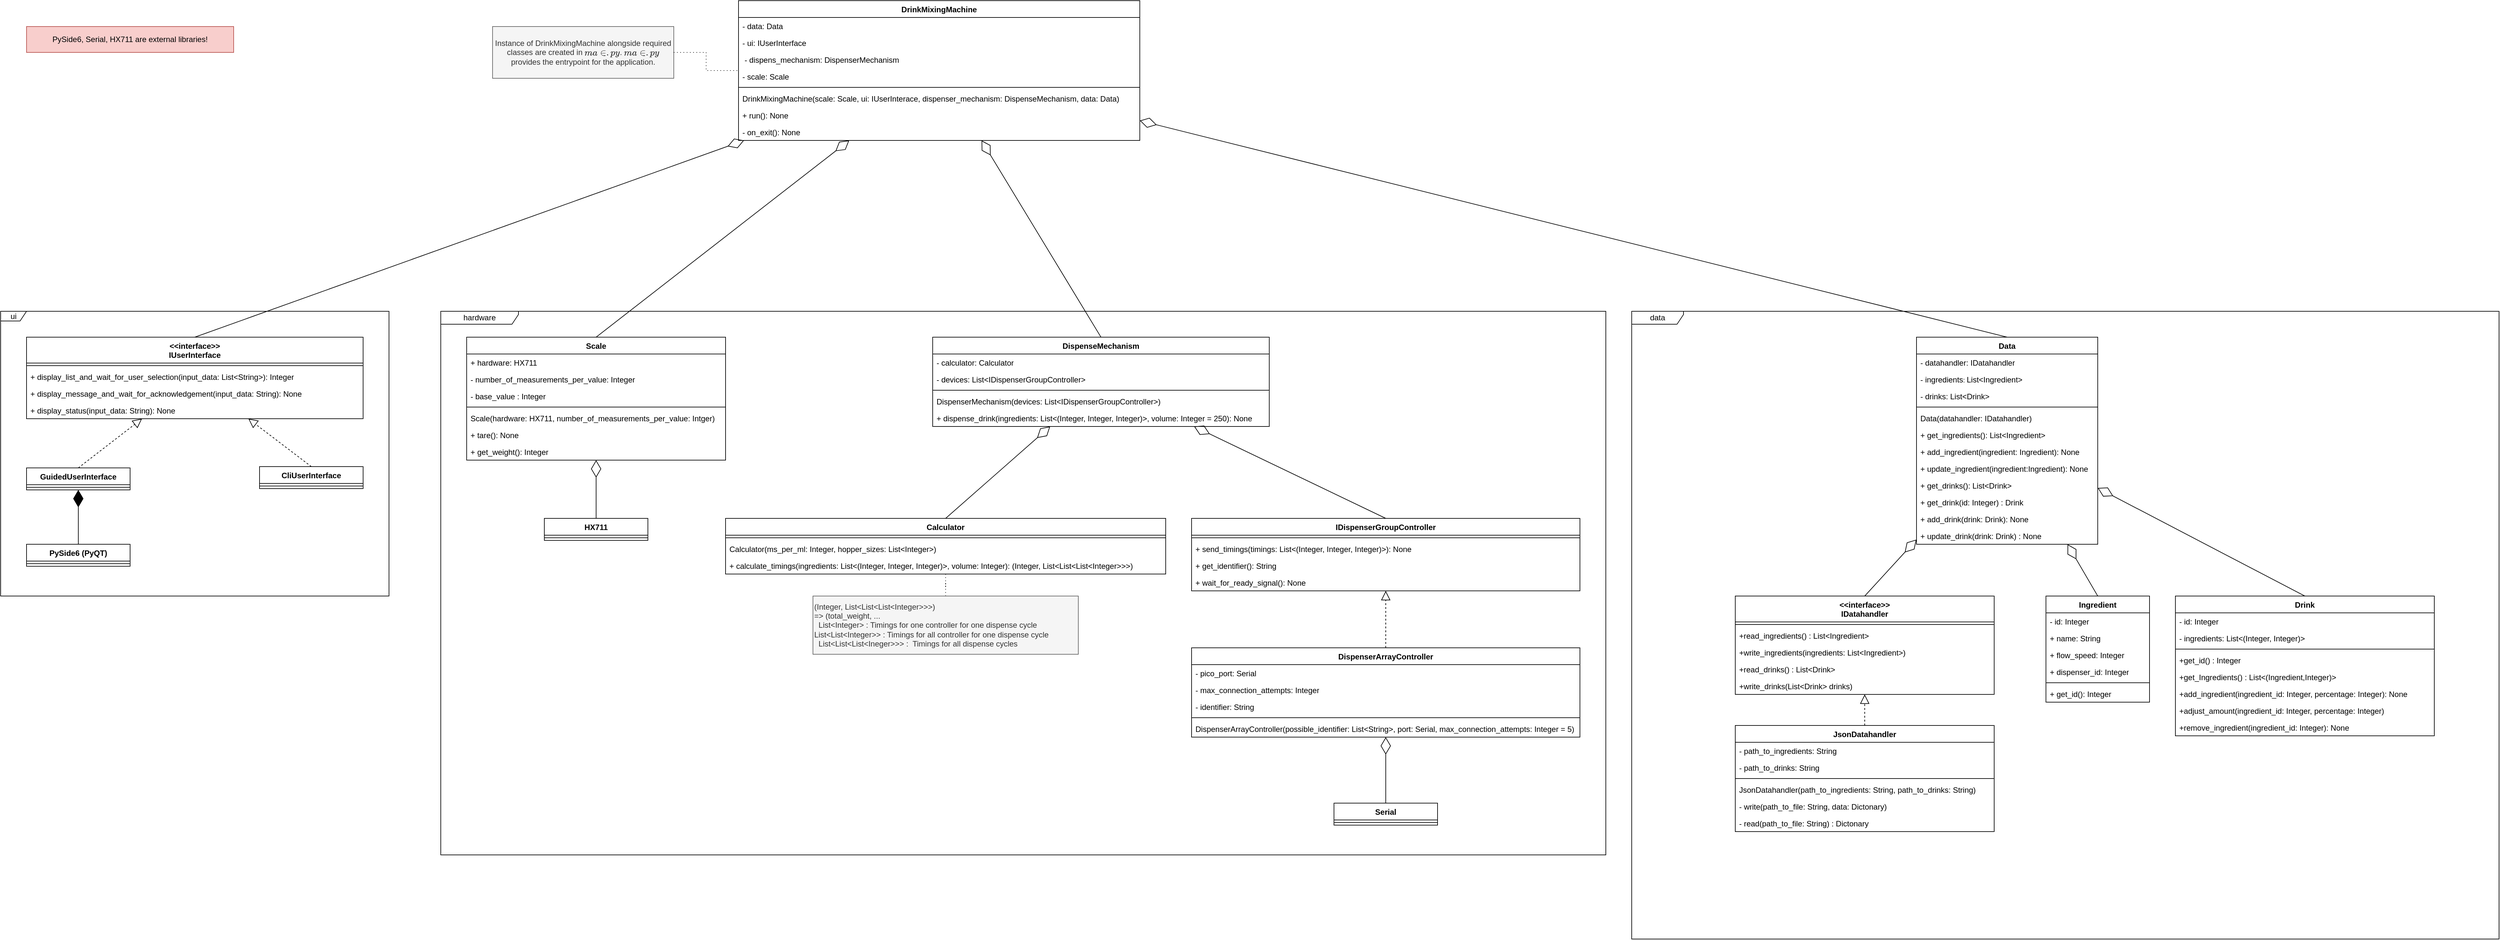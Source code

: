 <mxfile version="23.1.5" type="device">
  <diagram name="Concept" id="t8XmVKZBclbHvnzEtXlu">
    <mxGraphModel dx="1317" dy="960" grid="1" gridSize="10" guides="1" tooltips="1" connect="1" arrows="1" fold="1" page="1" pageScale="1" pageWidth="4681" pageHeight="3300" background="#ffffff" math="0" shadow="0">
      <root>
        <mxCell id="0" />
        <mxCell id="1" parent="0" />
        <mxCell id="hABlcHT1p_SDW40H9iTD-1" value="DrinkMixingMachine" style="swimlane;fontStyle=1;align=center;verticalAlign=top;childLayout=stackLayout;horizontal=1;startSize=26;horizontalStack=0;resizeParent=1;resizeParentMax=0;resizeLast=0;collapsible=1;marginBottom=0;whiteSpace=wrap;html=1;" parent="1" vertex="1">
          <mxGeometry x="1180" y="40" width="620" height="216" as="geometry" />
        </mxCell>
        <mxCell id="hABlcHT1p_SDW40H9iTD-17" value="- data: Data" style="text;strokeColor=none;fillColor=none;align=left;verticalAlign=top;spacingLeft=4;spacingRight=4;overflow=hidden;rotatable=0;points=[[0,0.5],[1,0.5]];portConstraint=eastwest;whiteSpace=wrap;html=1;" parent="hABlcHT1p_SDW40H9iTD-1" vertex="1">
          <mxGeometry y="26" width="620" height="26" as="geometry" />
        </mxCell>
        <mxCell id="hABlcHT1p_SDW40H9iTD-19" value="- ui: IUserInterface" style="text;strokeColor=none;fillColor=none;align=left;verticalAlign=top;spacingLeft=4;spacingRight=4;overflow=hidden;rotatable=0;points=[[0,0.5],[1,0.5]];portConstraint=eastwest;whiteSpace=wrap;html=1;" parent="hABlcHT1p_SDW40H9iTD-1" vertex="1">
          <mxGeometry y="52" width="620" height="26" as="geometry" />
        </mxCell>
        <mxCell id="hABlcHT1p_SDW40H9iTD-18" value="&amp;nbsp;- dispens_mechanism: DispenserMechanism" style="text;strokeColor=none;fillColor=none;align=left;verticalAlign=top;spacingLeft=4;spacingRight=4;overflow=hidden;rotatable=0;points=[[0,0.5],[1,0.5]];portConstraint=eastwest;whiteSpace=wrap;html=1;" parent="hABlcHT1p_SDW40H9iTD-1" vertex="1">
          <mxGeometry y="78" width="620" height="26" as="geometry" />
        </mxCell>
        <mxCell id="hABlcHT1p_SDW40H9iTD-20" value="- scale: Scale" style="text;strokeColor=none;fillColor=none;align=left;verticalAlign=top;spacingLeft=4;spacingRight=4;overflow=hidden;rotatable=0;points=[[0,0.5],[1,0.5]];portConstraint=eastwest;whiteSpace=wrap;html=1;" parent="hABlcHT1p_SDW40H9iTD-1" vertex="1">
          <mxGeometry y="104" width="620" height="26" as="geometry" />
        </mxCell>
        <mxCell id="hABlcHT1p_SDW40H9iTD-3" value="" style="line;strokeWidth=1;fillColor=none;align=left;verticalAlign=middle;spacingTop=-1;spacingLeft=3;spacingRight=3;rotatable=0;labelPosition=right;points=[];portConstraint=eastwest;strokeColor=inherit;" parent="hABlcHT1p_SDW40H9iTD-1" vertex="1">
          <mxGeometry y="130" width="620" height="8" as="geometry" />
        </mxCell>
        <mxCell id="hABlcHT1p_SDW40H9iTD-4" value="DrinkMixingMachine(scale: Scale, ui: IUserInterace, dispenser_mechanism: DispenseMechanism, data: Data)" style="text;strokeColor=none;fillColor=none;align=left;verticalAlign=top;spacingLeft=4;spacingRight=4;overflow=hidden;rotatable=0;points=[[0,0.5],[1,0.5]];portConstraint=eastwest;whiteSpace=wrap;html=1;" parent="hABlcHT1p_SDW40H9iTD-1" vertex="1">
          <mxGeometry y="138" width="620" height="26" as="geometry" />
        </mxCell>
        <mxCell id="hABlcHT1p_SDW40H9iTD-15" value="+ run(): None" style="text;strokeColor=none;fillColor=none;align=left;verticalAlign=top;spacingLeft=4;spacingRight=4;overflow=hidden;rotatable=0;points=[[0,0.5],[1,0.5]];portConstraint=eastwest;whiteSpace=wrap;html=1;" parent="hABlcHT1p_SDW40H9iTD-1" vertex="1">
          <mxGeometry y="164" width="620" height="26" as="geometry" />
        </mxCell>
        <mxCell id="hABlcHT1p_SDW40H9iTD-16" value="- on_exit(): None" style="text;strokeColor=none;fillColor=none;align=left;verticalAlign=top;spacingLeft=4;spacingRight=4;overflow=hidden;rotatable=0;points=[[0,0.5],[1,0.5]];portConstraint=eastwest;whiteSpace=wrap;html=1;" parent="hABlcHT1p_SDW40H9iTD-1" vertex="1">
          <mxGeometry y="190" width="620" height="26" as="geometry" />
        </mxCell>
        <mxCell id="hABlcHT1p_SDW40H9iTD-22" value="ui" style="shape=umlFrame;whiteSpace=wrap;html=1;pointerEvents=0;width=40;height=15;" parent="1" vertex="1">
          <mxGeometry x="40" y="520" width="600" height="440" as="geometry" />
        </mxCell>
        <mxCell id="hABlcHT1p_SDW40H9iTD-24" value="&amp;lt;&amp;lt;interface&amp;gt;&amp;gt;&lt;br&gt;IUserInterface" style="swimlane;fontStyle=1;align=center;verticalAlign=top;childLayout=stackLayout;horizontal=1;startSize=40;horizontalStack=0;resizeParent=1;resizeParentMax=0;resizeLast=0;collapsible=1;marginBottom=0;whiteSpace=wrap;html=1;" parent="1" vertex="1">
          <mxGeometry x="80" y="560" width="520" height="126" as="geometry" />
        </mxCell>
        <mxCell id="hABlcHT1p_SDW40H9iTD-26" value="" style="line;strokeWidth=1;fillColor=none;align=left;verticalAlign=middle;spacingTop=-1;spacingLeft=3;spacingRight=3;rotatable=0;labelPosition=right;points=[];portConstraint=eastwest;strokeColor=inherit;" parent="hABlcHT1p_SDW40H9iTD-24" vertex="1">
          <mxGeometry y="40" width="520" height="8" as="geometry" />
        </mxCell>
        <mxCell id="hABlcHT1p_SDW40H9iTD-27" value="+&amp;nbsp;display_list_and_wait_for_user_selection&lt;span style=&quot;background-color: initial;&quot;&gt;(input_data: List&amp;lt;String&amp;gt;): Integer&lt;/span&gt;" style="text;strokeColor=none;fillColor=none;align=left;verticalAlign=top;spacingLeft=4;spacingRight=4;overflow=hidden;rotatable=0;points=[[0,0.5],[1,0.5]];portConstraint=eastwest;whiteSpace=wrap;html=1;" parent="hABlcHT1p_SDW40H9iTD-24" vertex="1">
          <mxGeometry y="48" width="520" height="26" as="geometry" />
        </mxCell>
        <mxCell id="GpsdKEwVLTi8V6h6cyBG-1" value="+&amp;nbsp;display_message_and_wait_for_acknowledgement&lt;span style=&quot;background-color: initial;&quot;&gt;(input_data: String): None&lt;/span&gt;" style="text;strokeColor=none;fillColor=none;align=left;verticalAlign=top;spacingLeft=4;spacingRight=4;overflow=hidden;rotatable=0;points=[[0,0.5],[1,0.5]];portConstraint=eastwest;whiteSpace=wrap;html=1;" vertex="1" parent="hABlcHT1p_SDW40H9iTD-24">
          <mxGeometry y="74" width="520" height="26" as="geometry" />
        </mxCell>
        <mxCell id="GpsdKEwVLTi8V6h6cyBG-2" value="+&amp;nbsp;display_status&lt;span style=&quot;background-color: initial;&quot;&gt;(input_data: String): None&lt;/span&gt;" style="text;strokeColor=none;fillColor=none;align=left;verticalAlign=top;spacingLeft=4;spacingRight=4;overflow=hidden;rotatable=0;points=[[0,0.5],[1,0.5]];portConstraint=eastwest;whiteSpace=wrap;html=1;" vertex="1" parent="hABlcHT1p_SDW40H9iTD-24">
          <mxGeometry y="100" width="520" height="26" as="geometry" />
        </mxCell>
        <mxCell id="hABlcHT1p_SDW40H9iTD-28" value="Serial" style="swimlane;fontStyle=1;align=center;verticalAlign=top;childLayout=stackLayout;horizontal=1;startSize=26;horizontalStack=0;resizeParent=1;resizeParentMax=0;resizeLast=0;collapsible=1;marginBottom=0;whiteSpace=wrap;html=1;" parent="1" vertex="1">
          <mxGeometry x="2100" y="1280" width="160" height="34" as="geometry" />
        </mxCell>
        <mxCell id="hABlcHT1p_SDW40H9iTD-30" value="" style="line;strokeWidth=1;fillColor=none;align=left;verticalAlign=middle;spacingTop=-1;spacingLeft=3;spacingRight=3;rotatable=0;labelPosition=right;points=[];portConstraint=eastwest;strokeColor=inherit;" parent="hABlcHT1p_SDW40H9iTD-28" vertex="1">
          <mxGeometry y="26" width="160" height="8" as="geometry" />
        </mxCell>
        <mxCell id="hABlcHT1p_SDW40H9iTD-32" value="CliUserInterface" style="swimlane;fontStyle=1;align=center;verticalAlign=top;childLayout=stackLayout;horizontal=1;startSize=26;horizontalStack=0;resizeParent=1;resizeParentMax=0;resizeLast=0;collapsible=1;marginBottom=0;whiteSpace=wrap;html=1;" parent="1" vertex="1">
          <mxGeometry x="440" y="760" width="160" height="34" as="geometry">
            <mxRectangle x="700" y="680" width="60" height="30" as="alternateBounds" />
          </mxGeometry>
        </mxCell>
        <mxCell id="hABlcHT1p_SDW40H9iTD-34" value="" style="line;strokeWidth=1;fillColor=none;align=left;verticalAlign=middle;spacingTop=-1;spacingLeft=3;spacingRight=3;rotatable=0;labelPosition=right;points=[];portConstraint=eastwest;strokeColor=inherit;" parent="hABlcHT1p_SDW40H9iTD-32" vertex="1">
          <mxGeometry y="26" width="160" height="8" as="geometry" />
        </mxCell>
        <mxCell id="hABlcHT1p_SDW40H9iTD-36" value="GuidedUserInterface" style="swimlane;fontStyle=1;align=center;verticalAlign=top;childLayout=stackLayout;horizontal=1;startSize=26;horizontalStack=0;resizeParent=1;resizeParentMax=0;resizeLast=0;collapsible=1;marginBottom=0;whiteSpace=wrap;html=1;" parent="1" vertex="1">
          <mxGeometry x="80" y="762" width="160" height="34" as="geometry">
            <mxRectangle x="500" y="680" width="60" height="30" as="alternateBounds" />
          </mxGeometry>
        </mxCell>
        <mxCell id="hABlcHT1p_SDW40H9iTD-37" value="" style="line;strokeWidth=1;fillColor=none;align=left;verticalAlign=middle;spacingTop=-1;spacingLeft=3;spacingRight=3;rotatable=0;labelPosition=right;points=[];portConstraint=eastwest;strokeColor=inherit;" parent="hABlcHT1p_SDW40H9iTD-36" vertex="1">
          <mxGeometry y="26" width="160" height="8" as="geometry" />
        </mxCell>
        <mxCell id="hABlcHT1p_SDW40H9iTD-38" value="PySide6 (PyQT)" style="swimlane;fontStyle=1;align=center;verticalAlign=top;childLayout=stackLayout;horizontal=1;startSize=26;horizontalStack=0;resizeParent=1;resizeParentMax=0;resizeLast=0;collapsible=1;marginBottom=0;whiteSpace=wrap;html=1;" parent="1" vertex="1">
          <mxGeometry x="80" y="880" width="160" height="34" as="geometry">
            <mxRectangle x="500" y="760" width="60" height="30" as="alternateBounds" />
          </mxGeometry>
        </mxCell>
        <mxCell id="hABlcHT1p_SDW40H9iTD-39" value="" style="line;strokeWidth=1;fillColor=none;align=left;verticalAlign=middle;spacingTop=-1;spacingLeft=3;spacingRight=3;rotatable=0;labelPosition=right;points=[];portConstraint=eastwest;strokeColor=inherit;" parent="hABlcHT1p_SDW40H9iTD-38" vertex="1">
          <mxGeometry y="26" width="160" height="8" as="geometry" />
        </mxCell>
        <mxCell id="hABlcHT1p_SDW40H9iTD-41" value="" style="endArrow=block;dashed=1;endFill=0;endSize=12;html=1;rounded=0;exitX=0.5;exitY=0;exitDx=0;exitDy=0;" parent="1" source="hABlcHT1p_SDW40H9iTD-36" target="hABlcHT1p_SDW40H9iTD-24" edge="1">
          <mxGeometry width="160" relative="1" as="geometry">
            <mxPoint x="270" y="650" as="sourcePoint" />
            <mxPoint x="430" y="650" as="targetPoint" />
          </mxGeometry>
        </mxCell>
        <mxCell id="hABlcHT1p_SDW40H9iTD-42" value="" style="endArrow=block;dashed=1;endFill=0;endSize=12;html=1;rounded=0;exitX=0.5;exitY=0;exitDx=0;exitDy=0;" parent="1" source="hABlcHT1p_SDW40H9iTD-32" target="hABlcHT1p_SDW40H9iTD-24" edge="1">
          <mxGeometry width="160" relative="1" as="geometry">
            <mxPoint x="550" y="640" as="sourcePoint" />
            <mxPoint x="710" y="640" as="targetPoint" />
          </mxGeometry>
        </mxCell>
        <mxCell id="hABlcHT1p_SDW40H9iTD-43" value="" style="endArrow=diamondThin;endFill=1;endSize=24;html=1;rounded=0;exitX=0.5;exitY=0;exitDx=0;exitDy=0;" parent="1" source="hABlcHT1p_SDW40H9iTD-38" target="hABlcHT1p_SDW40H9iTD-36" edge="1">
          <mxGeometry width="160" relative="1" as="geometry">
            <mxPoint x="220" y="530" as="sourcePoint" />
            <mxPoint x="380" y="530" as="targetPoint" />
          </mxGeometry>
        </mxCell>
        <mxCell id="hABlcHT1p_SDW40H9iTD-44" value="hardware" style="shape=umlFrame;whiteSpace=wrap;html=1;pointerEvents=0;width=120;height=20;" parent="1" vertex="1">
          <mxGeometry x="720" y="520" width="1800" height="840" as="geometry" />
        </mxCell>
        <mxCell id="hABlcHT1p_SDW40H9iTD-45" value="Scale" style="swimlane;fontStyle=1;align=center;verticalAlign=top;childLayout=stackLayout;horizontal=1;startSize=26;horizontalStack=0;resizeParent=1;resizeParentMax=0;resizeLast=0;collapsible=1;marginBottom=0;whiteSpace=wrap;html=1;" parent="1" vertex="1">
          <mxGeometry x="760" y="560" width="400" height="190" as="geometry" />
        </mxCell>
        <mxCell id="hABlcHT1p_SDW40H9iTD-46" value="+ hardware: HX711" style="text;strokeColor=none;fillColor=none;align=left;verticalAlign=top;spacingLeft=4;spacingRight=4;overflow=hidden;rotatable=0;points=[[0,0.5],[1,0.5]];portConstraint=eastwest;whiteSpace=wrap;html=1;" parent="hABlcHT1p_SDW40H9iTD-45" vertex="1">
          <mxGeometry y="26" width="400" height="26" as="geometry" />
        </mxCell>
        <mxCell id="hABlcHT1p_SDW40H9iTD-53" value="- number_of_measurements_per_value: Integer" style="text;strokeColor=none;fillColor=none;align=left;verticalAlign=top;spacingLeft=4;spacingRight=4;overflow=hidden;rotatable=0;points=[[0,0.5],[1,0.5]];portConstraint=eastwest;whiteSpace=wrap;html=1;" parent="hABlcHT1p_SDW40H9iTD-45" vertex="1">
          <mxGeometry y="52" width="400" height="26" as="geometry" />
        </mxCell>
        <mxCell id="GpsdKEwVLTi8V6h6cyBG-3" value="- base_value : Integer" style="text;strokeColor=none;fillColor=none;align=left;verticalAlign=top;spacingLeft=4;spacingRight=4;overflow=hidden;rotatable=0;points=[[0,0.5],[1,0.5]];portConstraint=eastwest;whiteSpace=wrap;html=1;" vertex="1" parent="hABlcHT1p_SDW40H9iTD-45">
          <mxGeometry y="78" width="400" height="26" as="geometry" />
        </mxCell>
        <mxCell id="hABlcHT1p_SDW40H9iTD-47" value="" style="line;strokeWidth=1;fillColor=none;align=left;verticalAlign=middle;spacingTop=-1;spacingLeft=3;spacingRight=3;rotatable=0;labelPosition=right;points=[];portConstraint=eastwest;strokeColor=inherit;" parent="hABlcHT1p_SDW40H9iTD-45" vertex="1">
          <mxGeometry y="104" width="400" height="8" as="geometry" />
        </mxCell>
        <mxCell id="hABlcHT1p_SDW40H9iTD-48" value="Scale(hardware: HX711, number_of_measurements_per_value: Intger)" style="text;strokeColor=none;fillColor=none;align=left;verticalAlign=top;spacingLeft=4;spacingRight=4;overflow=hidden;rotatable=0;points=[[0,0.5],[1,0.5]];portConstraint=eastwest;whiteSpace=wrap;html=1;" parent="hABlcHT1p_SDW40H9iTD-45" vertex="1">
          <mxGeometry y="112" width="400" height="26" as="geometry" />
        </mxCell>
        <mxCell id="hABlcHT1p_SDW40H9iTD-54" value="+ tare(): None" style="text;strokeColor=none;fillColor=none;align=left;verticalAlign=top;spacingLeft=4;spacingRight=4;overflow=hidden;rotatable=0;points=[[0,0.5],[1,0.5]];portConstraint=eastwest;whiteSpace=wrap;html=1;" parent="hABlcHT1p_SDW40H9iTD-45" vertex="1">
          <mxGeometry y="138" width="400" height="26" as="geometry" />
        </mxCell>
        <mxCell id="hABlcHT1p_SDW40H9iTD-55" value="+ get_weight(): Integer" style="text;strokeColor=none;fillColor=none;align=left;verticalAlign=top;spacingLeft=4;spacingRight=4;overflow=hidden;rotatable=0;points=[[0,0.5],[1,0.5]];portConstraint=eastwest;whiteSpace=wrap;html=1;" parent="hABlcHT1p_SDW40H9iTD-45" vertex="1">
          <mxGeometry y="164" width="400" height="26" as="geometry" />
        </mxCell>
        <mxCell id="hABlcHT1p_SDW40H9iTD-49" value="HX711" style="swimlane;fontStyle=1;align=center;verticalAlign=top;childLayout=stackLayout;horizontal=1;startSize=26;horizontalStack=0;resizeParent=1;resizeParentMax=0;resizeLast=0;collapsible=1;marginBottom=0;whiteSpace=wrap;html=1;" parent="1" vertex="1">
          <mxGeometry x="880" y="840" width="160" height="34" as="geometry" />
        </mxCell>
        <mxCell id="hABlcHT1p_SDW40H9iTD-51" value="" style="line;strokeWidth=1;fillColor=none;align=left;verticalAlign=middle;spacingTop=-1;spacingLeft=3;spacingRight=3;rotatable=0;labelPosition=right;points=[];portConstraint=eastwest;strokeColor=inherit;" parent="hABlcHT1p_SDW40H9iTD-49" vertex="1">
          <mxGeometry y="26" width="160" height="8" as="geometry" />
        </mxCell>
        <mxCell id="hABlcHT1p_SDW40H9iTD-56" value="" style="endArrow=diamondThin;endFill=0;endSize=24;html=1;rounded=0;exitX=0.5;exitY=0;exitDx=0;exitDy=0;" parent="1" source="hABlcHT1p_SDW40H9iTD-49" target="hABlcHT1p_SDW40H9iTD-45" edge="1">
          <mxGeometry width="160" relative="1" as="geometry">
            <mxPoint x="860" y="530" as="sourcePoint" />
            <mxPoint x="1000" y="570" as="targetPoint" />
          </mxGeometry>
        </mxCell>
        <mxCell id="hABlcHT1p_SDW40H9iTD-57" value="DispenserArrayController" style="swimlane;fontStyle=1;align=center;verticalAlign=top;childLayout=stackLayout;horizontal=1;startSize=26;horizontalStack=0;resizeParent=1;resizeParentMax=0;resizeLast=0;collapsible=1;marginBottom=0;whiteSpace=wrap;html=1;" parent="1" vertex="1">
          <mxGeometry x="1880" y="1040" width="600" height="138" as="geometry" />
        </mxCell>
        <mxCell id="hABlcHT1p_SDW40H9iTD-58" value="- pico_port: Serial" style="text;strokeColor=none;fillColor=none;align=left;verticalAlign=top;spacingLeft=4;spacingRight=4;overflow=hidden;rotatable=0;points=[[0,0.5],[1,0.5]];portConstraint=eastwest;whiteSpace=wrap;html=1;" parent="hABlcHT1p_SDW40H9iTD-57" vertex="1">
          <mxGeometry y="26" width="600" height="26" as="geometry" />
        </mxCell>
        <mxCell id="hABlcHT1p_SDW40H9iTD-60" value="- max_connection_attempts: Integer" style="text;strokeColor=none;fillColor=none;align=left;verticalAlign=top;spacingLeft=4;spacingRight=4;overflow=hidden;rotatable=0;points=[[0,0.5],[1,0.5]];portConstraint=eastwest;whiteSpace=wrap;html=1;" parent="hABlcHT1p_SDW40H9iTD-57" vertex="1">
          <mxGeometry y="52" width="600" height="26" as="geometry" />
        </mxCell>
        <mxCell id="hABlcHT1p_SDW40H9iTD-74" value="- identifier: String" style="text;strokeColor=none;fillColor=none;align=left;verticalAlign=top;spacingLeft=4;spacingRight=4;overflow=hidden;rotatable=0;points=[[0,0.5],[1,0.5]];portConstraint=eastwest;whiteSpace=wrap;html=1;" parent="hABlcHT1p_SDW40H9iTD-57" vertex="1">
          <mxGeometry y="78" width="600" height="26" as="geometry" />
        </mxCell>
        <mxCell id="hABlcHT1p_SDW40H9iTD-59" value="" style="line;strokeWidth=1;fillColor=none;align=left;verticalAlign=middle;spacingTop=-1;spacingLeft=3;spacingRight=3;rotatable=0;labelPosition=right;points=[];portConstraint=eastwest;strokeColor=inherit;" parent="hABlcHT1p_SDW40H9iTD-57" vertex="1">
          <mxGeometry y="104" width="600" height="8" as="geometry" />
        </mxCell>
        <mxCell id="hABlcHT1p_SDW40H9iTD-75" value="DispenserArrayController(possible_identifier: List&amp;lt;String&amp;gt;, port: Serial, max_connection_attempts: Integer = 5)" style="text;strokeColor=none;fillColor=none;align=left;verticalAlign=top;spacingLeft=4;spacingRight=4;overflow=hidden;rotatable=0;points=[[0,0.5],[1,0.5]];portConstraint=eastwest;whiteSpace=wrap;html=1;" parent="hABlcHT1p_SDW40H9iTD-57" vertex="1">
          <mxGeometry y="112" width="600" height="26" as="geometry" />
        </mxCell>
        <mxCell id="hABlcHT1p_SDW40H9iTD-61" value="Calculator" style="swimlane;fontStyle=1;align=center;verticalAlign=top;childLayout=stackLayout;horizontal=1;startSize=26;horizontalStack=0;resizeParent=1;resizeParentMax=0;resizeLast=0;collapsible=1;marginBottom=0;whiteSpace=wrap;html=1;" parent="1" vertex="1">
          <mxGeometry x="1160" y="840" width="680" height="86" as="geometry" />
        </mxCell>
        <mxCell id="hABlcHT1p_SDW40H9iTD-63" value="" style="line;strokeWidth=1;fillColor=none;align=left;verticalAlign=middle;spacingTop=-1;spacingLeft=3;spacingRight=3;rotatable=0;labelPosition=right;points=[];portConstraint=eastwest;strokeColor=inherit;" parent="hABlcHT1p_SDW40H9iTD-61" vertex="1">
          <mxGeometry y="26" width="680" height="8" as="geometry" />
        </mxCell>
        <mxCell id="GpsdKEwVLTi8V6h6cyBG-4" value="Calculator(ms_per_ml: Integer, hopper_sizes: List&amp;lt;Integer&amp;gt;)" style="text;strokeColor=none;fillColor=none;align=left;verticalAlign=top;spacingLeft=4;spacingRight=4;overflow=hidden;rotatable=0;points=[[0,0.5],[1,0.5]];portConstraint=eastwest;whiteSpace=wrap;html=1;" vertex="1" parent="hABlcHT1p_SDW40H9iTD-61">
          <mxGeometry y="34" width="680" height="26" as="geometry" />
        </mxCell>
        <mxCell id="hABlcHT1p_SDW40H9iTD-64" value="+ calculate_timings(ingredients: List&amp;lt;(Integer, Integer, Integer)&amp;gt;, volume: Integer): (Integer, List&amp;lt;List&amp;lt;List&amp;lt;Integer&amp;gt;&amp;gt;&amp;gt;)" style="text;strokeColor=none;fillColor=none;align=left;verticalAlign=top;spacingLeft=4;spacingRight=4;overflow=hidden;rotatable=0;points=[[0,0.5],[1,0.5]];portConstraint=eastwest;whiteSpace=wrap;html=1;" parent="hABlcHT1p_SDW40H9iTD-61" vertex="1">
          <mxGeometry y="60" width="680" height="26" as="geometry" />
        </mxCell>
        <mxCell id="hABlcHT1p_SDW40H9iTD-65" value="DispenseMechanism" style="swimlane;fontStyle=1;align=center;verticalAlign=top;childLayout=stackLayout;horizontal=1;startSize=26;horizontalStack=0;resizeParent=1;resizeParentMax=0;resizeLast=0;collapsible=1;marginBottom=0;whiteSpace=wrap;html=1;" parent="1" vertex="1">
          <mxGeometry x="1480" y="560" width="520" height="138" as="geometry" />
        </mxCell>
        <mxCell id="hABlcHT1p_SDW40H9iTD-66" value="- calculator: Calculator" style="text;strokeColor=none;fillColor=none;align=left;verticalAlign=top;spacingLeft=4;spacingRight=4;overflow=hidden;rotatable=0;points=[[0,0.5],[1,0.5]];portConstraint=eastwest;whiteSpace=wrap;html=1;" parent="hABlcHT1p_SDW40H9iTD-65" vertex="1">
          <mxGeometry y="26" width="520" height="26" as="geometry" />
        </mxCell>
        <mxCell id="hABlcHT1p_SDW40H9iTD-69" value="- devices: List&amp;lt;IDispenserGroupController&amp;gt;" style="text;strokeColor=none;fillColor=none;align=left;verticalAlign=top;spacingLeft=4;spacingRight=4;overflow=hidden;rotatable=0;points=[[0,0.5],[1,0.5]];portConstraint=eastwest;whiteSpace=wrap;html=1;" parent="hABlcHT1p_SDW40H9iTD-65" vertex="1">
          <mxGeometry y="52" width="520" height="26" as="geometry" />
        </mxCell>
        <mxCell id="hABlcHT1p_SDW40H9iTD-67" value="" style="line;strokeWidth=1;fillColor=none;align=left;verticalAlign=middle;spacingTop=-1;spacingLeft=3;spacingRight=3;rotatable=0;labelPosition=right;points=[];portConstraint=eastwest;strokeColor=inherit;" parent="hABlcHT1p_SDW40H9iTD-65" vertex="1">
          <mxGeometry y="78" width="520" height="8" as="geometry" />
        </mxCell>
        <mxCell id="hABlcHT1p_SDW40H9iTD-68" value="DispenserMechanism(devices: List&amp;lt;IDispenserGroupController&amp;gt;)" style="text;strokeColor=none;fillColor=none;align=left;verticalAlign=top;spacingLeft=4;spacingRight=4;overflow=hidden;rotatable=0;points=[[0,0.5],[1,0.5]];portConstraint=eastwest;whiteSpace=wrap;html=1;" parent="hABlcHT1p_SDW40H9iTD-65" vertex="1">
          <mxGeometry y="86" width="520" height="26" as="geometry" />
        </mxCell>
        <mxCell id="hABlcHT1p_SDW40H9iTD-70" value="+ dispense_drink(ingredients: List&amp;lt;(Integer, Integer, Integer)&amp;gt;, volume: Integer = 250): None" style="text;strokeColor=none;fillColor=none;align=left;verticalAlign=top;spacingLeft=4;spacingRight=4;overflow=hidden;rotatable=0;points=[[0,0.5],[1,0.5]];portConstraint=eastwest;whiteSpace=wrap;html=1;" parent="hABlcHT1p_SDW40H9iTD-65" vertex="1">
          <mxGeometry y="112" width="520" height="26" as="geometry" />
        </mxCell>
        <mxCell id="hABlcHT1p_SDW40H9iTD-73" style="edgeStyle=orthogonalEdgeStyle;rounded=0;orthogonalLoop=1;jettySize=auto;html=1;endArrow=none;endFill=0;dashed=1;dashPattern=1 4;" parent="1" source="hABlcHT1p_SDW40H9iTD-72" target="hABlcHT1p_SDW40H9iTD-61" edge="1">
          <mxGeometry relative="1" as="geometry" />
        </mxCell>
        <mxCell id="hABlcHT1p_SDW40H9iTD-72" value="(Integer, List&amp;lt;List&amp;lt;List&amp;lt;Integer&amp;gt;&amp;gt;&amp;gt;)&lt;br style=&quot;border-color: var(--border-color);&quot;&gt;=&amp;gt; (total_weight, ...&lt;br style=&quot;border-color: var(--border-color);&quot;&gt;&amp;nbsp; List&amp;lt;Integer&amp;gt; : Timings for one controller for one dispense cycle&amp;nbsp; List&amp;lt;List&amp;lt;Integer&amp;gt;&amp;gt; : Timings for all controller for one dispense cycle&lt;br style=&quot;border-color: var(--border-color);&quot;&gt;&amp;nbsp; List&amp;lt;List&amp;lt;List&amp;lt;Ineger&amp;gt;&amp;gt;&amp;gt; :&amp;nbsp; Timings for all dispense cycles" style="text;html=1;align=left;verticalAlign=middle;whiteSpace=wrap;rounded=0;fillColor=#f5f5f5;fontColor=#333333;strokeColor=#666666;" parent="1" vertex="1">
          <mxGeometry x="1295" y="960" width="410" height="90" as="geometry" />
        </mxCell>
        <mxCell id="hABlcHT1p_SDW40H9iTD-78" value="&amp;lt;&amp;lt;interface&amp;gt;&amp;gt;&lt;br&gt;IDatahandler" style="swimlane;fontStyle=1;align=center;verticalAlign=top;childLayout=stackLayout;horizontal=1;startSize=40;horizontalStack=0;resizeParent=1;resizeParentMax=0;resizeLast=0;collapsible=1;marginBottom=0;whiteSpace=wrap;html=1;" parent="1" vertex="1">
          <mxGeometry x="2720" y="960" width="400" height="152" as="geometry" />
        </mxCell>
        <mxCell id="hABlcHT1p_SDW40H9iTD-80" value="" style="line;strokeWidth=1;fillColor=none;align=left;verticalAlign=middle;spacingTop=-1;spacingLeft=3;spacingRight=3;rotatable=0;labelPosition=right;points=[];portConstraint=eastwest;strokeColor=inherit;" parent="hABlcHT1p_SDW40H9iTD-78" vertex="1">
          <mxGeometry y="40" width="400" height="8" as="geometry" />
        </mxCell>
        <mxCell id="hABlcHT1p_SDW40H9iTD-81" value="+read_ingredients() : List&amp;lt;Ingredient&amp;gt;" style="text;strokeColor=none;fillColor=none;align=left;verticalAlign=top;spacingLeft=4;spacingRight=4;overflow=hidden;rotatable=0;points=[[0,0.5],[1,0.5]];portConstraint=eastwest;whiteSpace=wrap;html=1;" parent="hABlcHT1p_SDW40H9iTD-78" vertex="1">
          <mxGeometry y="48" width="400" height="26" as="geometry" />
        </mxCell>
        <mxCell id="hABlcHT1p_SDW40H9iTD-111" value="+write_ingredients(ingredients: List&amp;lt;Ingredient&amp;gt;)" style="text;strokeColor=none;fillColor=none;align=left;verticalAlign=top;spacingLeft=4;spacingRight=4;overflow=hidden;rotatable=0;points=[[0,0.5],[1,0.5]];portConstraint=eastwest;whiteSpace=wrap;html=1;" parent="hABlcHT1p_SDW40H9iTD-78" vertex="1">
          <mxGeometry y="74" width="400" height="26" as="geometry" />
        </mxCell>
        <mxCell id="hABlcHT1p_SDW40H9iTD-112" value="+read_drinks() : List&amp;lt;Drink&amp;gt;" style="text;strokeColor=none;fillColor=none;align=left;verticalAlign=top;spacingLeft=4;spacingRight=4;overflow=hidden;rotatable=0;points=[[0,0.5],[1,0.5]];portConstraint=eastwest;whiteSpace=wrap;html=1;" parent="hABlcHT1p_SDW40H9iTD-78" vertex="1">
          <mxGeometry y="100" width="400" height="26" as="geometry" />
        </mxCell>
        <mxCell id="hABlcHT1p_SDW40H9iTD-113" value="+write_drinks(List&amp;lt;Drink&amp;gt; drinks)" style="text;strokeColor=none;fillColor=none;align=left;verticalAlign=top;spacingLeft=4;spacingRight=4;overflow=hidden;rotatable=0;points=[[0,0.5],[1,0.5]];portConstraint=eastwest;whiteSpace=wrap;html=1;" parent="hABlcHT1p_SDW40H9iTD-78" vertex="1">
          <mxGeometry y="126" width="400" height="26" as="geometry" />
        </mxCell>
        <mxCell id="hABlcHT1p_SDW40H9iTD-82" value="" style="endArrow=diamondThin;endFill=0;endSize=24;html=1;rounded=0;exitX=0.5;exitY=0;exitDx=0;exitDy=0;" parent="1" source="hABlcHT1p_SDW40H9iTD-129" target="hABlcHT1p_SDW40H9iTD-65" edge="1">
          <mxGeometry width="160" relative="1" as="geometry">
            <mxPoint x="1730" y="1000" as="sourcePoint" />
            <mxPoint x="1890" y="1000" as="targetPoint" />
          </mxGeometry>
        </mxCell>
        <mxCell id="hABlcHT1p_SDW40H9iTD-83" value="" style="endArrow=diamondThin;endFill=0;endSize=24;html=1;rounded=0;exitX=0.5;exitY=0;exitDx=0;exitDy=0;" parent="1" source="hABlcHT1p_SDW40H9iTD-61" target="hABlcHT1p_SDW40H9iTD-65" edge="1">
          <mxGeometry width="160" relative="1" as="geometry">
            <mxPoint x="1730" y="1000" as="sourcePoint" />
            <mxPoint x="1890" y="1000" as="targetPoint" />
          </mxGeometry>
        </mxCell>
        <mxCell id="hABlcHT1p_SDW40H9iTD-84" value="" style="endArrow=diamondThin;endFill=0;endSize=24;html=1;rounded=0;exitX=0.5;exitY=0;exitDx=0;exitDy=0;" parent="1" source="hABlcHT1p_SDW40H9iTD-28" target="hABlcHT1p_SDW40H9iTD-57" edge="1">
          <mxGeometry width="160" relative="1" as="geometry">
            <mxPoint x="1770" y="1280" as="sourcePoint" />
            <mxPoint x="1930" y="1280" as="targetPoint" />
          </mxGeometry>
        </mxCell>
        <mxCell id="hABlcHT1p_SDW40H9iTD-85" value="data" style="shape=umlFrame;whiteSpace=wrap;html=1;pointerEvents=0;width=80;height=20;" parent="1" vertex="1">
          <mxGeometry x="2560" y="520" width="1340" height="970" as="geometry" />
        </mxCell>
        <mxCell id="hABlcHT1p_SDW40H9iTD-86" value="Data" style="swimlane;fontStyle=1;align=center;verticalAlign=top;childLayout=stackLayout;horizontal=1;startSize=26;horizontalStack=0;resizeParent=1;resizeParentMax=0;resizeLast=0;collapsible=1;marginBottom=0;whiteSpace=wrap;html=1;" parent="1" vertex="1">
          <mxGeometry x="3000" y="560" width="280" height="320" as="geometry" />
        </mxCell>
        <mxCell id="hABlcHT1p_SDW40H9iTD-87" value="- datahandler: IDatahandler" style="text;strokeColor=none;fillColor=none;align=left;verticalAlign=top;spacingLeft=4;spacingRight=4;overflow=hidden;rotatable=0;points=[[0,0.5],[1,0.5]];portConstraint=eastwest;whiteSpace=wrap;html=1;" parent="hABlcHT1p_SDW40H9iTD-86" vertex="1">
          <mxGeometry y="26" width="280" height="26" as="geometry" />
        </mxCell>
        <mxCell id="hABlcHT1p_SDW40H9iTD-125" value="- ingredients&lt;span style=&quot;font-size: 10px;&quot;&gt;:&amp;nbsp;&lt;/span&gt;List&amp;lt;Ingredient&amp;gt;" style="text;strokeColor=none;fillColor=none;align=left;verticalAlign=top;spacingLeft=4;spacingRight=4;overflow=hidden;rotatable=0;points=[[0,0.5],[1,0.5]];portConstraint=eastwest;whiteSpace=wrap;html=1;" parent="hABlcHT1p_SDW40H9iTD-86" vertex="1">
          <mxGeometry y="52" width="280" height="26" as="geometry" />
        </mxCell>
        <mxCell id="hABlcHT1p_SDW40H9iTD-124" value="- drinks: List&amp;lt;Drink&amp;gt;" style="text;strokeColor=none;fillColor=none;align=left;verticalAlign=top;spacingLeft=4;spacingRight=4;overflow=hidden;rotatable=0;points=[[0,0.5],[1,0.5]];portConstraint=eastwest;whiteSpace=wrap;html=1;" parent="hABlcHT1p_SDW40H9iTD-86" vertex="1">
          <mxGeometry y="78" width="280" height="26" as="geometry" />
        </mxCell>
        <mxCell id="hABlcHT1p_SDW40H9iTD-88" value="" style="line;strokeWidth=1;fillColor=none;align=left;verticalAlign=middle;spacingTop=-1;spacingLeft=3;spacingRight=3;rotatable=0;labelPosition=right;points=[];portConstraint=eastwest;strokeColor=inherit;" parent="hABlcHT1p_SDW40H9iTD-86" vertex="1">
          <mxGeometry y="104" width="280" height="8" as="geometry" />
        </mxCell>
        <mxCell id="hABlcHT1p_SDW40H9iTD-89" value="Data(datahandler: IDatahandler)" style="text;strokeColor=none;fillColor=none;align=left;verticalAlign=top;spacingLeft=4;spacingRight=4;overflow=hidden;rotatable=0;points=[[0,0.5],[1,0.5]];portConstraint=eastwest;whiteSpace=wrap;html=1;" parent="hABlcHT1p_SDW40H9iTD-86" vertex="1">
          <mxGeometry y="112" width="280" height="26" as="geometry" />
        </mxCell>
        <mxCell id="hABlcHT1p_SDW40H9iTD-128" value="+ get_ingredients(): List&amp;lt;Ingredient&amp;gt;" style="text;strokeColor=none;fillColor=none;align=left;verticalAlign=top;spacingLeft=4;spacingRight=4;overflow=hidden;rotatable=0;points=[[0,0.5],[1,0.5]];portConstraint=eastwest;whiteSpace=wrap;html=1;" parent="hABlcHT1p_SDW40H9iTD-86" vertex="1">
          <mxGeometry y="138" width="280" height="26" as="geometry" />
        </mxCell>
        <mxCell id="hABlcHT1p_SDW40H9iTD-139" value="+ add_ingredient(ingredient: Ingredient): None" style="text;strokeColor=none;fillColor=none;align=left;verticalAlign=top;spacingLeft=4;spacingRight=4;overflow=hidden;rotatable=0;points=[[0,0.5],[1,0.5]];portConstraint=eastwest;whiteSpace=wrap;html=1;" parent="hABlcHT1p_SDW40H9iTD-86" vertex="1">
          <mxGeometry y="164" width="280" height="26" as="geometry" />
        </mxCell>
        <mxCell id="hABlcHT1p_SDW40H9iTD-140" value="+ update_ingredient(ingredient:Ingredient): None" style="text;strokeColor=none;fillColor=none;align=left;verticalAlign=top;spacingLeft=4;spacingRight=4;overflow=hidden;rotatable=0;points=[[0,0.5],[1,0.5]];portConstraint=eastwest;whiteSpace=wrap;html=1;" parent="hABlcHT1p_SDW40H9iTD-86" vertex="1">
          <mxGeometry y="190" width="280" height="26" as="geometry" />
        </mxCell>
        <mxCell id="hABlcHT1p_SDW40H9iTD-141" value="+ get_drinks(): List&amp;lt;Drink&amp;gt;" style="text;strokeColor=none;fillColor=none;align=left;verticalAlign=top;spacingLeft=4;spacingRight=4;overflow=hidden;rotatable=0;points=[[0,0.5],[1,0.5]];portConstraint=eastwest;whiteSpace=wrap;html=1;" parent="hABlcHT1p_SDW40H9iTD-86" vertex="1">
          <mxGeometry y="216" width="280" height="26" as="geometry" />
        </mxCell>
        <mxCell id="hABlcHT1p_SDW40H9iTD-142" value="+ get_drink(id: Integer) : Drink" style="text;strokeColor=none;fillColor=none;align=left;verticalAlign=top;spacingLeft=4;spacingRight=4;overflow=hidden;rotatable=0;points=[[0,0.5],[1,0.5]];portConstraint=eastwest;whiteSpace=wrap;html=1;" parent="hABlcHT1p_SDW40H9iTD-86" vertex="1">
          <mxGeometry y="242" width="280" height="26" as="geometry" />
        </mxCell>
        <mxCell id="hABlcHT1p_SDW40H9iTD-145" value="+ add_drink(drink: Drink): None" style="text;strokeColor=none;fillColor=none;align=left;verticalAlign=top;spacingLeft=4;spacingRight=4;overflow=hidden;rotatable=0;points=[[0,0.5],[1,0.5]];portConstraint=eastwest;whiteSpace=wrap;html=1;" parent="hABlcHT1p_SDW40H9iTD-86" vertex="1">
          <mxGeometry y="268" width="280" height="26" as="geometry" />
        </mxCell>
        <mxCell id="hABlcHT1p_SDW40H9iTD-144" value="+ update_drink(drink: Drink) : None" style="text;strokeColor=none;fillColor=none;align=left;verticalAlign=top;spacingLeft=4;spacingRight=4;overflow=hidden;rotatable=0;points=[[0,0.5],[1,0.5]];portConstraint=eastwest;whiteSpace=wrap;html=1;" parent="hABlcHT1p_SDW40H9iTD-86" vertex="1">
          <mxGeometry y="294" width="280" height="26" as="geometry" />
        </mxCell>
        <mxCell id="hABlcHT1p_SDW40H9iTD-90" value="JsonDatahandler" style="swimlane;fontStyle=1;align=center;verticalAlign=top;childLayout=stackLayout;horizontal=1;startSize=26;horizontalStack=0;resizeParent=1;resizeParentMax=0;resizeLast=0;collapsible=1;marginBottom=0;whiteSpace=wrap;html=1;" parent="1" vertex="1">
          <mxGeometry x="2720" y="1160" width="400" height="164" as="geometry" />
        </mxCell>
        <mxCell id="hABlcHT1p_SDW40H9iTD-91" value="- path_to_ingredients: String" style="text;strokeColor=none;fillColor=none;align=left;verticalAlign=top;spacingLeft=4;spacingRight=4;overflow=hidden;rotatable=0;points=[[0,0.5],[1,0.5]];portConstraint=eastwest;whiteSpace=wrap;html=1;" parent="hABlcHT1p_SDW40H9iTD-90" vertex="1">
          <mxGeometry y="26" width="400" height="26" as="geometry" />
        </mxCell>
        <mxCell id="hABlcHT1p_SDW40H9iTD-115" value="- path_to_drinks: String" style="text;strokeColor=none;fillColor=none;align=left;verticalAlign=top;spacingLeft=4;spacingRight=4;overflow=hidden;rotatable=0;points=[[0,0.5],[1,0.5]];portConstraint=eastwest;whiteSpace=wrap;html=1;" parent="hABlcHT1p_SDW40H9iTD-90" vertex="1">
          <mxGeometry y="52" width="400" height="26" as="geometry" />
        </mxCell>
        <mxCell id="hABlcHT1p_SDW40H9iTD-92" value="" style="line;strokeWidth=1;fillColor=none;align=left;verticalAlign=middle;spacingTop=-1;spacingLeft=3;spacingRight=3;rotatable=0;labelPosition=right;points=[];portConstraint=eastwest;strokeColor=inherit;" parent="hABlcHT1p_SDW40H9iTD-90" vertex="1">
          <mxGeometry y="78" width="400" height="8" as="geometry" />
        </mxCell>
        <mxCell id="hABlcHT1p_SDW40H9iTD-93" value="JsonDatahandler(path_to_ingredients: String, path_to_drinks: String)" style="text;strokeColor=none;fillColor=none;align=left;verticalAlign=top;spacingLeft=4;spacingRight=4;overflow=hidden;rotatable=0;points=[[0,0.5],[1,0.5]];portConstraint=eastwest;whiteSpace=wrap;html=1;" parent="hABlcHT1p_SDW40H9iTD-90" vertex="1">
          <mxGeometry y="86" width="400" height="26" as="geometry" />
        </mxCell>
        <mxCell id="hABlcHT1p_SDW40H9iTD-116" value="- write(path_to_file: String, data: Dictonary)" style="text;strokeColor=none;fillColor=none;align=left;verticalAlign=top;spacingLeft=4;spacingRight=4;overflow=hidden;rotatable=0;points=[[0,0.5],[1,0.5]];portConstraint=eastwest;whiteSpace=wrap;html=1;" parent="hABlcHT1p_SDW40H9iTD-90" vertex="1">
          <mxGeometry y="112" width="400" height="26" as="geometry" />
        </mxCell>
        <mxCell id="hABlcHT1p_SDW40H9iTD-117" value="- read(path_to_file: String) : Dictonary" style="text;strokeColor=none;fillColor=none;align=left;verticalAlign=top;spacingLeft=4;spacingRight=4;overflow=hidden;rotatable=0;points=[[0,0.5],[1,0.5]];portConstraint=eastwest;whiteSpace=wrap;html=1;" parent="hABlcHT1p_SDW40H9iTD-90" vertex="1">
          <mxGeometry y="138" width="400" height="26" as="geometry" />
        </mxCell>
        <mxCell id="hABlcHT1p_SDW40H9iTD-94" value="Ingredient" style="swimlane;fontStyle=1;align=center;verticalAlign=top;childLayout=stackLayout;horizontal=1;startSize=26;horizontalStack=0;resizeParent=1;resizeParentMax=0;resizeLast=0;collapsible=1;marginBottom=0;whiteSpace=wrap;html=1;" parent="1" vertex="1">
          <mxGeometry x="3200" y="960" width="160" height="164" as="geometry" />
        </mxCell>
        <mxCell id="hABlcHT1p_SDW40H9iTD-95" value="- id: Integer" style="text;strokeColor=none;fillColor=none;align=left;verticalAlign=top;spacingLeft=4;spacingRight=4;overflow=hidden;rotatable=0;points=[[0,0.5],[1,0.5]];portConstraint=eastwest;whiteSpace=wrap;html=1;" parent="hABlcHT1p_SDW40H9iTD-94" vertex="1">
          <mxGeometry y="26" width="160" height="26" as="geometry" />
        </mxCell>
        <mxCell id="hABlcHT1p_SDW40H9iTD-110" value="+ name: String" style="text;strokeColor=none;fillColor=none;align=left;verticalAlign=top;spacingLeft=4;spacingRight=4;overflow=hidden;rotatable=0;points=[[0,0.5],[1,0.5]];portConstraint=eastwest;whiteSpace=wrap;html=1;" parent="hABlcHT1p_SDW40H9iTD-94" vertex="1">
          <mxGeometry y="52" width="160" height="26" as="geometry" />
        </mxCell>
        <mxCell id="hABlcHT1p_SDW40H9iTD-109" value="+ flow_speed: Integer" style="text;strokeColor=none;fillColor=none;align=left;verticalAlign=top;spacingLeft=4;spacingRight=4;overflow=hidden;rotatable=0;points=[[0,0.5],[1,0.5]];portConstraint=eastwest;whiteSpace=wrap;html=1;" parent="hABlcHT1p_SDW40H9iTD-94" vertex="1">
          <mxGeometry y="78" width="160" height="26" as="geometry" />
        </mxCell>
        <mxCell id="hABlcHT1p_SDW40H9iTD-107" value="+ dispenser_id: Integer" style="text;strokeColor=none;fillColor=none;align=left;verticalAlign=top;spacingLeft=4;spacingRight=4;overflow=hidden;rotatable=0;points=[[0,0.5],[1,0.5]];portConstraint=eastwest;whiteSpace=wrap;html=1;" parent="hABlcHT1p_SDW40H9iTD-94" vertex="1">
          <mxGeometry y="104" width="160" height="26" as="geometry" />
        </mxCell>
        <mxCell id="hABlcHT1p_SDW40H9iTD-96" value="" style="line;strokeWidth=1;fillColor=none;align=left;verticalAlign=middle;spacingTop=-1;spacingLeft=3;spacingRight=3;rotatable=0;labelPosition=right;points=[];portConstraint=eastwest;strokeColor=inherit;" parent="hABlcHT1p_SDW40H9iTD-94" vertex="1">
          <mxGeometry y="130" width="160" height="8" as="geometry" />
        </mxCell>
        <mxCell id="hABlcHT1p_SDW40H9iTD-97" value="+ get_id(): Integer" style="text;strokeColor=none;fillColor=none;align=left;verticalAlign=top;spacingLeft=4;spacingRight=4;overflow=hidden;rotatable=0;points=[[0,0.5],[1,0.5]];portConstraint=eastwest;whiteSpace=wrap;html=1;" parent="hABlcHT1p_SDW40H9iTD-94" vertex="1">
          <mxGeometry y="138" width="160" height="26" as="geometry" />
        </mxCell>
        <mxCell id="hABlcHT1p_SDW40H9iTD-98" value="Drink" style="swimlane;fontStyle=1;align=center;verticalAlign=top;childLayout=stackLayout;horizontal=1;startSize=26;horizontalStack=0;resizeParent=1;resizeParentMax=0;resizeLast=0;collapsible=1;marginBottom=0;whiteSpace=wrap;html=1;" parent="1" vertex="1">
          <mxGeometry x="3400" y="960" width="400" height="216" as="geometry" />
        </mxCell>
        <mxCell id="hABlcHT1p_SDW40H9iTD-99" value="- id: Integer" style="text;strokeColor=none;fillColor=none;align=left;verticalAlign=top;spacingLeft=4;spacingRight=4;overflow=hidden;rotatable=0;points=[[0,0.5],[1,0.5]];portConstraint=eastwest;whiteSpace=wrap;html=1;" parent="hABlcHT1p_SDW40H9iTD-98" vertex="1">
          <mxGeometry y="26" width="400" height="26" as="geometry" />
        </mxCell>
        <mxCell id="hABlcHT1p_SDW40H9iTD-102" value="- ingredients: List&amp;lt;(Integer, Integer)&amp;gt;" style="text;strokeColor=none;fillColor=none;align=left;verticalAlign=top;spacingLeft=4;spacingRight=4;overflow=hidden;rotatable=0;points=[[0,0.5],[1,0.5]];portConstraint=eastwest;whiteSpace=wrap;html=1;" parent="hABlcHT1p_SDW40H9iTD-98" vertex="1">
          <mxGeometry y="52" width="400" height="26" as="geometry" />
        </mxCell>
        <mxCell id="hABlcHT1p_SDW40H9iTD-100" value="" style="line;strokeWidth=1;fillColor=none;align=left;verticalAlign=middle;spacingTop=-1;spacingLeft=3;spacingRight=3;rotatable=0;labelPosition=right;points=[];portConstraint=eastwest;strokeColor=inherit;" parent="hABlcHT1p_SDW40H9iTD-98" vertex="1">
          <mxGeometry y="78" width="400" height="8" as="geometry" />
        </mxCell>
        <mxCell id="hABlcHT1p_SDW40H9iTD-101" value="+get_id() : Integer" style="text;strokeColor=none;fillColor=none;align=left;verticalAlign=top;spacingLeft=4;spacingRight=4;overflow=hidden;rotatable=0;points=[[0,0.5],[1,0.5]];portConstraint=eastwest;whiteSpace=wrap;html=1;" parent="hABlcHT1p_SDW40H9iTD-98" vertex="1">
          <mxGeometry y="86" width="400" height="26" as="geometry" />
        </mxCell>
        <mxCell id="hABlcHT1p_SDW40H9iTD-103" value="+get_Ingredients() : List&amp;lt;(Ingredient,Integer)&amp;gt;" style="text;strokeColor=none;fillColor=none;align=left;verticalAlign=top;spacingLeft=4;spacingRight=4;overflow=hidden;rotatable=0;points=[[0,0.5],[1,0.5]];portConstraint=eastwest;whiteSpace=wrap;html=1;" parent="hABlcHT1p_SDW40H9iTD-98" vertex="1">
          <mxGeometry y="112" width="400" height="26" as="geometry" />
        </mxCell>
        <mxCell id="hABlcHT1p_SDW40H9iTD-104" value="+add_ingredient(ingredient_id: Integer, percentage: Integer): None" style="text;strokeColor=none;fillColor=none;align=left;verticalAlign=top;spacingLeft=4;spacingRight=4;overflow=hidden;rotatable=0;points=[[0,0.5],[1,0.5]];portConstraint=eastwest;whiteSpace=wrap;html=1;" parent="hABlcHT1p_SDW40H9iTD-98" vertex="1">
          <mxGeometry y="138" width="400" height="26" as="geometry" />
        </mxCell>
        <mxCell id="hABlcHT1p_SDW40H9iTD-106" value="+adjust_amount(ingredient_id: Integer, percentage: Integer)" style="text;strokeColor=none;fillColor=none;align=left;verticalAlign=top;spacingLeft=4;spacingRight=4;overflow=hidden;rotatable=0;points=[[0,0.5],[1,0.5]];portConstraint=eastwest;whiteSpace=wrap;html=1;" parent="hABlcHT1p_SDW40H9iTD-98" vertex="1">
          <mxGeometry y="164" width="400" height="26" as="geometry" />
        </mxCell>
        <mxCell id="hABlcHT1p_SDW40H9iTD-105" value="+remove_ingredient(ingredient_id: Integer): None" style="text;strokeColor=none;fillColor=none;align=left;verticalAlign=top;spacingLeft=4;spacingRight=4;overflow=hidden;rotatable=0;points=[[0,0.5],[1,0.5]];portConstraint=eastwest;whiteSpace=wrap;html=1;" parent="hABlcHT1p_SDW40H9iTD-98" vertex="1">
          <mxGeometry y="190" width="400" height="26" as="geometry" />
        </mxCell>
        <mxCell id="hABlcHT1p_SDW40H9iTD-119" value="" style="endArrow=block;dashed=1;endFill=0;endSize=12;html=1;rounded=0;exitX=0.5;exitY=0;exitDx=0;exitDy=0;" parent="1" source="hABlcHT1p_SDW40H9iTD-90" target="hABlcHT1p_SDW40H9iTD-78" edge="1">
          <mxGeometry width="160" relative="1" as="geometry">
            <mxPoint x="3080" y="870" as="sourcePoint" />
            <mxPoint x="3240" y="870" as="targetPoint" />
          </mxGeometry>
        </mxCell>
        <mxCell id="hABlcHT1p_SDW40H9iTD-120" value="" style="endArrow=diamondThin;endFill=0;endSize=24;html=1;rounded=0;exitX=0.5;exitY=0;exitDx=0;exitDy=0;" parent="1" source="hABlcHT1p_SDW40H9iTD-94" target="hABlcHT1p_SDW40H9iTD-86" edge="1">
          <mxGeometry width="160" relative="1" as="geometry">
            <mxPoint x="3080" y="870" as="sourcePoint" />
            <mxPoint x="3240" y="870" as="targetPoint" />
          </mxGeometry>
        </mxCell>
        <mxCell id="hABlcHT1p_SDW40H9iTD-122" value="" style="endArrow=diamondThin;endFill=0;endSize=24;html=1;rounded=0;exitX=0.5;exitY=0;exitDx=0;exitDy=0;" parent="1" source="hABlcHT1p_SDW40H9iTD-78" target="hABlcHT1p_SDW40H9iTD-86" edge="1">
          <mxGeometry width="160" relative="1" as="geometry">
            <mxPoint x="3250" y="970" as="sourcePoint" />
            <mxPoint x="3136" y="666" as="targetPoint" />
          </mxGeometry>
        </mxCell>
        <mxCell id="hABlcHT1p_SDW40H9iTD-123" value="" style="endArrow=diamondThin;endFill=0;endSize=24;html=1;rounded=0;exitX=0.5;exitY=0;exitDx=0;exitDy=0;" parent="1" source="hABlcHT1p_SDW40H9iTD-98" target="hABlcHT1p_SDW40H9iTD-86" edge="1">
          <mxGeometry width="160" relative="1" as="geometry">
            <mxPoint x="3250" y="970" as="sourcePoint" />
            <mxPoint x="3136" y="666" as="targetPoint" />
          </mxGeometry>
        </mxCell>
        <mxCell id="hABlcHT1p_SDW40H9iTD-129" value="IDispenserGroupController" style="swimlane;fontStyle=1;align=center;verticalAlign=top;childLayout=stackLayout;horizontal=1;startSize=26;horizontalStack=0;resizeParent=1;resizeParentMax=0;resizeLast=0;collapsible=1;marginBottom=0;whiteSpace=wrap;html=1;" parent="1" vertex="1">
          <mxGeometry x="1880" y="840" width="600" height="112" as="geometry" />
        </mxCell>
        <mxCell id="hABlcHT1p_SDW40H9iTD-133" value="" style="line;strokeWidth=1;fillColor=none;align=left;verticalAlign=middle;spacingTop=-1;spacingLeft=3;spacingRight=3;rotatable=0;labelPosition=right;points=[];portConstraint=eastwest;strokeColor=inherit;" parent="hABlcHT1p_SDW40H9iTD-129" vertex="1">
          <mxGeometry y="26" width="600" height="8" as="geometry" />
        </mxCell>
        <mxCell id="hABlcHT1p_SDW40H9iTD-135" value="+ send_timings(timings: List&amp;lt;(Integer, Integer, Integer)&amp;gt;): None" style="text;strokeColor=none;fillColor=none;align=left;verticalAlign=top;spacingLeft=4;spacingRight=4;overflow=hidden;rotatable=0;points=[[0,0.5],[1,0.5]];portConstraint=eastwest;whiteSpace=wrap;html=1;" parent="hABlcHT1p_SDW40H9iTD-129" vertex="1">
          <mxGeometry y="34" width="600" height="26" as="geometry" />
        </mxCell>
        <mxCell id="hABlcHT1p_SDW40H9iTD-136" value="+ get_identifier(): String" style="text;strokeColor=none;fillColor=none;align=left;verticalAlign=top;spacingLeft=4;spacingRight=4;overflow=hidden;rotatable=0;points=[[0,0.5],[1,0.5]];portConstraint=eastwest;whiteSpace=wrap;html=1;" parent="hABlcHT1p_SDW40H9iTD-129" vertex="1">
          <mxGeometry y="60" width="600" height="26" as="geometry" />
        </mxCell>
        <mxCell id="GpsdKEwVLTi8V6h6cyBG-5" value="+ wait_for_ready_signal(): None" style="text;strokeColor=none;fillColor=none;align=left;verticalAlign=top;spacingLeft=4;spacingRight=4;overflow=hidden;rotatable=0;points=[[0,0.5],[1,0.5]];portConstraint=eastwest;whiteSpace=wrap;html=1;" vertex="1" parent="hABlcHT1p_SDW40H9iTD-129">
          <mxGeometry y="86" width="600" height="26" as="geometry" />
        </mxCell>
        <mxCell id="hABlcHT1p_SDW40H9iTD-137" value="" style="endArrow=block;dashed=1;endFill=0;endSize=12;html=1;rounded=0;exitX=0.5;exitY=0;exitDx=0;exitDy=0;" parent="1" source="hABlcHT1p_SDW40H9iTD-57" target="hABlcHT1p_SDW40H9iTD-129" edge="1">
          <mxGeometry width="160" relative="1" as="geometry">
            <mxPoint x="1880" y="810" as="sourcePoint" />
            <mxPoint x="2040" y="810" as="targetPoint" />
          </mxGeometry>
        </mxCell>
        <mxCell id="NV0ThM3yV6vZH5XIZRwS-1" value="" style="endArrow=diamondThin;endFill=0;endSize=24;html=1;rounded=0;exitX=0.5;exitY=0;exitDx=0;exitDy=0;" parent="1" source="hABlcHT1p_SDW40H9iTD-24" target="hABlcHT1p_SDW40H9iTD-1" edge="1">
          <mxGeometry width="160" relative="1" as="geometry">
            <mxPoint x="1030" y="420" as="sourcePoint" />
            <mxPoint x="1190" y="420" as="targetPoint" />
          </mxGeometry>
        </mxCell>
        <mxCell id="NV0ThM3yV6vZH5XIZRwS-2" value="" style="endArrow=diamondThin;endFill=0;endSize=24;html=1;rounded=0;exitX=0.5;exitY=0;exitDx=0;exitDy=0;" parent="1" source="hABlcHT1p_SDW40H9iTD-45" target="hABlcHT1p_SDW40H9iTD-1" edge="1">
          <mxGeometry width="160" relative="1" as="geometry">
            <mxPoint x="1040" y="430" as="sourcePoint" />
            <mxPoint x="1200" y="430" as="targetPoint" />
          </mxGeometry>
        </mxCell>
        <mxCell id="NV0ThM3yV6vZH5XIZRwS-3" value="" style="endArrow=diamondThin;endFill=0;endSize=24;html=1;rounded=0;exitX=0.5;exitY=0;exitDx=0;exitDy=0;" parent="1" source="hABlcHT1p_SDW40H9iTD-65" target="hABlcHT1p_SDW40H9iTD-1" edge="1">
          <mxGeometry width="160" relative="1" as="geometry">
            <mxPoint x="1050" y="440" as="sourcePoint" />
            <mxPoint x="1210" y="440" as="targetPoint" />
          </mxGeometry>
        </mxCell>
        <mxCell id="NV0ThM3yV6vZH5XIZRwS-4" value="" style="endArrow=diamondThin;endFill=0;endSize=24;html=1;rounded=0;exitX=0.5;exitY=0;exitDx=0;exitDy=0;" parent="1" source="hABlcHT1p_SDW40H9iTD-86" target="hABlcHT1p_SDW40H9iTD-1" edge="1">
          <mxGeometry width="160" relative="1" as="geometry">
            <mxPoint x="1060" y="450" as="sourcePoint" />
            <mxPoint x="1220" y="450" as="targetPoint" />
          </mxGeometry>
        </mxCell>
        <mxCell id="NV0ThM3yV6vZH5XIZRwS-6" value="PySide6, Serial, HX711 are external libraries!" style="text;html=1;strokeColor=#b85450;fillColor=#f8cecc;align=center;verticalAlign=middle;whiteSpace=wrap;rounded=0;fontSize=12;" parent="1" vertex="1">
          <mxGeometry x="80" y="80" width="320" height="40" as="geometry" />
        </mxCell>
        <mxCell id="NV0ThM3yV6vZH5XIZRwS-7" value="Instance of DrinkMixingMachine alongside required classes are created in `main.py`. `main.py` provides the entrypoint for the application." style="text;html=1;strokeColor=#666666;fillColor=#f5f5f5;align=center;verticalAlign=middle;whiteSpace=wrap;rounded=0;fontSize=12;fontColor=#333333;" parent="1" vertex="1">
          <mxGeometry x="800" y="80" width="280" height="80" as="geometry" />
        </mxCell>
        <mxCell id="NV0ThM3yV6vZH5XIZRwS-8" style="edgeStyle=orthogonalEdgeStyle;rounded=0;orthogonalLoop=1;jettySize=auto;html=1;dashed=1;dashPattern=1 4;endArrow=none;endFill=0;" parent="1" source="NV0ThM3yV6vZH5XIZRwS-7" target="hABlcHT1p_SDW40H9iTD-1" edge="1">
          <mxGeometry relative="1" as="geometry" />
        </mxCell>
      </root>
    </mxGraphModel>
  </diagram>
</mxfile>
